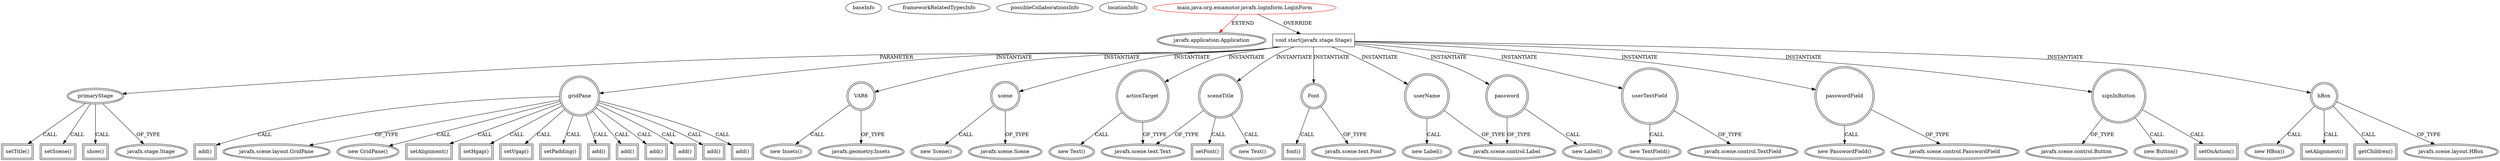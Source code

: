 digraph {
baseInfo[graphId=2621,category="extension_graph",isAnonymous=false,possibleRelation=false]
frameworkRelatedTypesInfo[0="javafx.application.Application"]
possibleCollaborationsInfo[]
locationInfo[projectName="emag-javafx-practice",filePath="/emag-javafx-practice/javafx-practice-master/loginform/src/main/java/org/emamotor/javafx/loginform/LoginForm.java",contextSignature="LoginForm",graphId="2621"]
0[label="main.java.org.emamotor.javafx.loginform.LoginForm",vertexType="ROOT_CLIENT_CLASS_DECLARATION",isFrameworkType=false,color=red]
1[label="javafx.application.Application",vertexType="FRAMEWORK_CLASS_TYPE",isFrameworkType=true,peripheries=2]
2[label="void start(javafx.stage.Stage)",vertexType="OVERRIDING_METHOD_DECLARATION",isFrameworkType=false,shape=box]
3[label="primaryStage",vertexType="PARAMETER_DECLARATION",isFrameworkType=true,peripheries=2]
4[label="javafx.stage.Stage",vertexType="FRAMEWORK_CLASS_TYPE",isFrameworkType=true,peripheries=2]
6[label="setTitle()",vertexType="INSIDE_CALL",isFrameworkType=true,peripheries=2,shape=box]
8[label="gridPane",vertexType="VARIABLE_EXPRESION",isFrameworkType=true,peripheries=2,shape=circle]
9[label="javafx.scene.layout.GridPane",vertexType="FRAMEWORK_CLASS_TYPE",isFrameworkType=true,peripheries=2]
7[label="new GridPane()",vertexType="CONSTRUCTOR_CALL",isFrameworkType=true,peripheries=2]
11[label="setAlignment()",vertexType="INSIDE_CALL",isFrameworkType=true,peripheries=2,shape=box]
13[label="setHgap()",vertexType="INSIDE_CALL",isFrameworkType=true,peripheries=2,shape=box]
15[label="setVgap()",vertexType="INSIDE_CALL",isFrameworkType=true,peripheries=2,shape=box]
17[label="setPadding()",vertexType="INSIDE_CALL",isFrameworkType=true,peripheries=2,shape=box]
19[label="VAR6",vertexType="VARIABLE_EXPRESION",isFrameworkType=true,peripheries=2,shape=circle]
20[label="javafx.geometry.Insets",vertexType="FRAMEWORK_CLASS_TYPE",isFrameworkType=true,peripheries=2]
18[label="new Insets()",vertexType="CONSTRUCTOR_CALL",isFrameworkType=true,peripheries=2]
22[label="scene",vertexType="VARIABLE_EXPRESION",isFrameworkType=true,peripheries=2,shape=circle]
23[label="javafx.scene.Scene",vertexType="FRAMEWORK_CLASS_TYPE",isFrameworkType=true,peripheries=2]
21[label="new Scene()",vertexType="CONSTRUCTOR_CALL",isFrameworkType=true,peripheries=2]
25[label="setScene()",vertexType="INSIDE_CALL",isFrameworkType=true,peripheries=2,shape=box]
27[label="sceneTitle",vertexType="VARIABLE_EXPRESION",isFrameworkType=true,peripheries=2,shape=circle]
28[label="javafx.scene.text.Text",vertexType="FRAMEWORK_CLASS_TYPE",isFrameworkType=true,peripheries=2]
26[label="new Text()",vertexType="CONSTRUCTOR_CALL",isFrameworkType=true,peripheries=2]
30[label="setFont()",vertexType="INSIDE_CALL",isFrameworkType=true,peripheries=2,shape=box]
31[label="Font",vertexType="VARIABLE_EXPRESION",isFrameworkType=true,peripheries=2,shape=circle]
33[label="javafx.scene.text.Font",vertexType="FRAMEWORK_CLASS_TYPE",isFrameworkType=true,peripheries=2]
32[label="font()",vertexType="INSIDE_CALL",isFrameworkType=true,peripheries=2,shape=box]
35[label="add()",vertexType="INSIDE_CALL",isFrameworkType=true,peripheries=2,shape=box]
37[label="userName",vertexType="VARIABLE_EXPRESION",isFrameworkType=true,peripheries=2,shape=circle]
38[label="javafx.scene.control.Label",vertexType="FRAMEWORK_CLASS_TYPE",isFrameworkType=true,peripheries=2]
36[label="new Label()",vertexType="CONSTRUCTOR_CALL",isFrameworkType=true,peripheries=2]
40[label="add()",vertexType="INSIDE_CALL",isFrameworkType=true,peripheries=2,shape=box]
42[label="userTextField",vertexType="VARIABLE_EXPRESION",isFrameworkType=true,peripheries=2,shape=circle]
43[label="javafx.scene.control.TextField",vertexType="FRAMEWORK_CLASS_TYPE",isFrameworkType=true,peripheries=2]
41[label="new TextField()",vertexType="CONSTRUCTOR_CALL",isFrameworkType=true,peripheries=2]
45[label="add()",vertexType="INSIDE_CALL",isFrameworkType=true,peripheries=2,shape=box]
47[label="password",vertexType="VARIABLE_EXPRESION",isFrameworkType=true,peripheries=2,shape=circle]
46[label="new Label()",vertexType="CONSTRUCTOR_CALL",isFrameworkType=true,peripheries=2]
50[label="add()",vertexType="INSIDE_CALL",isFrameworkType=true,peripheries=2,shape=box]
52[label="passwordField",vertexType="VARIABLE_EXPRESION",isFrameworkType=true,peripheries=2,shape=circle]
53[label="javafx.scene.control.PasswordField",vertexType="FRAMEWORK_CLASS_TYPE",isFrameworkType=true,peripheries=2]
51[label="new PasswordField()",vertexType="CONSTRUCTOR_CALL",isFrameworkType=true,peripheries=2]
55[label="add()",vertexType="INSIDE_CALL",isFrameworkType=true,peripheries=2,shape=box]
57[label="signInButton",vertexType="VARIABLE_EXPRESION",isFrameworkType=true,peripheries=2,shape=circle]
58[label="javafx.scene.control.Button",vertexType="FRAMEWORK_CLASS_TYPE",isFrameworkType=true,peripheries=2]
56[label="new Button()",vertexType="CONSTRUCTOR_CALL",isFrameworkType=true,peripheries=2]
60[label="hBox",vertexType="VARIABLE_EXPRESION",isFrameworkType=true,peripheries=2,shape=circle]
61[label="javafx.scene.layout.HBox",vertexType="FRAMEWORK_CLASS_TYPE",isFrameworkType=true,peripheries=2]
59[label="new HBox()",vertexType="CONSTRUCTOR_CALL",isFrameworkType=true,peripheries=2]
63[label="setAlignment()",vertexType="INSIDE_CALL",isFrameworkType=true,peripheries=2,shape=box]
65[label="getChildren()",vertexType="INSIDE_CALL",isFrameworkType=true,peripheries=2,shape=box]
67[label="add()",vertexType="INSIDE_CALL",isFrameworkType=true,peripheries=2,shape=box]
69[label="actionTarget",vertexType="VARIABLE_EXPRESION",isFrameworkType=true,peripheries=2,shape=circle]
68[label="new Text()",vertexType="CONSTRUCTOR_CALL",isFrameworkType=true,peripheries=2]
72[label="add()",vertexType="INSIDE_CALL",isFrameworkType=true,peripheries=2,shape=box]
74[label="setOnAction()",vertexType="INSIDE_CALL",isFrameworkType=true,peripheries=2,shape=box]
76[label="show()",vertexType="INSIDE_CALL",isFrameworkType=true,peripheries=2,shape=box]
0->1[label="EXTEND",color=red]
0->2[label="OVERRIDE"]
3->4[label="OF_TYPE"]
2->3[label="PARAMETER"]
3->6[label="CALL"]
2->8[label="INSTANTIATE"]
8->9[label="OF_TYPE"]
8->7[label="CALL"]
8->11[label="CALL"]
8->13[label="CALL"]
8->15[label="CALL"]
8->17[label="CALL"]
2->19[label="INSTANTIATE"]
19->20[label="OF_TYPE"]
19->18[label="CALL"]
2->22[label="INSTANTIATE"]
22->23[label="OF_TYPE"]
22->21[label="CALL"]
3->25[label="CALL"]
2->27[label="INSTANTIATE"]
27->28[label="OF_TYPE"]
27->26[label="CALL"]
27->30[label="CALL"]
2->31[label="INSTANTIATE"]
31->33[label="OF_TYPE"]
31->32[label="CALL"]
8->35[label="CALL"]
2->37[label="INSTANTIATE"]
37->38[label="OF_TYPE"]
37->36[label="CALL"]
8->40[label="CALL"]
2->42[label="INSTANTIATE"]
42->43[label="OF_TYPE"]
42->41[label="CALL"]
8->45[label="CALL"]
2->47[label="INSTANTIATE"]
47->38[label="OF_TYPE"]
47->46[label="CALL"]
8->50[label="CALL"]
2->52[label="INSTANTIATE"]
52->53[label="OF_TYPE"]
52->51[label="CALL"]
8->55[label="CALL"]
2->57[label="INSTANTIATE"]
57->58[label="OF_TYPE"]
57->56[label="CALL"]
2->60[label="INSTANTIATE"]
60->61[label="OF_TYPE"]
60->59[label="CALL"]
60->63[label="CALL"]
60->65[label="CALL"]
8->67[label="CALL"]
2->69[label="INSTANTIATE"]
69->28[label="OF_TYPE"]
69->68[label="CALL"]
8->72[label="CALL"]
57->74[label="CALL"]
3->76[label="CALL"]
}

